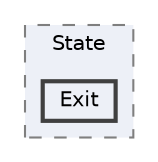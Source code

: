 digraph "103_Management_Character/Customer/Scripts/Arbor3/State/Exit"
{
 // LATEX_PDF_SIZE
  bgcolor="transparent";
  edge [fontname=Helvetica,fontsize=10,labelfontname=Helvetica,labelfontsize=10];
  node [fontname=Helvetica,fontsize=10,shape=box,height=0.2,width=0.4];
  compound=true
  subgraph clusterdir_85d6b7b8d2c69f64fa460fedf6385eca {
    graph [ bgcolor="#edf0f7", pencolor="grey50", label="State", fontname=Helvetica,fontsize=10 style="filled,dashed", URL="dir_85d6b7b8d2c69f64fa460fedf6385eca.html",tooltip=""]
  dir_3285f1bcf489c4f44284d853f7d6c2ad [label="Exit", fillcolor="#edf0f7", color="grey25", style="filled,bold", URL="dir_3285f1bcf489c4f44284d853f7d6c2ad.html",tooltip=""];
  }
}
